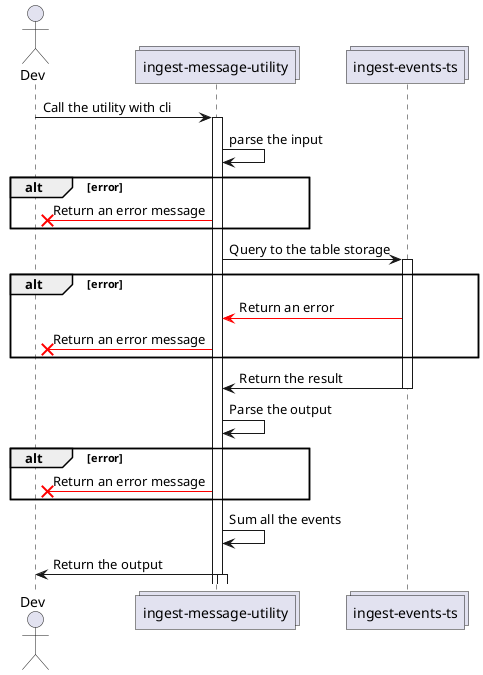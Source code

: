 @startuml message-status-ingestion

actor "Dev" as dev
collections "ingest-message-utility" as imu
collections "ingest-events-ts" as ime

dev -> imu: Call the utility with cli
activate imu

imu -> imu: parse the input

alt error
  imu -[#red]x dev : Return an error message
end

imu -> ime : Query to the table storage
activate ime

alt error
  ime -[#red]> imu : Return an error
  imu -[#red]x dev : Return an error message
end

ime -> imu : Return the result
deactivate ime

imu -> imu: Parse the output

alt error
  imu -[#red]x dev : Return an error message
end

imu -> imu: Sum all the events

imu -> dev : Return the output
activate imu

@enduml
